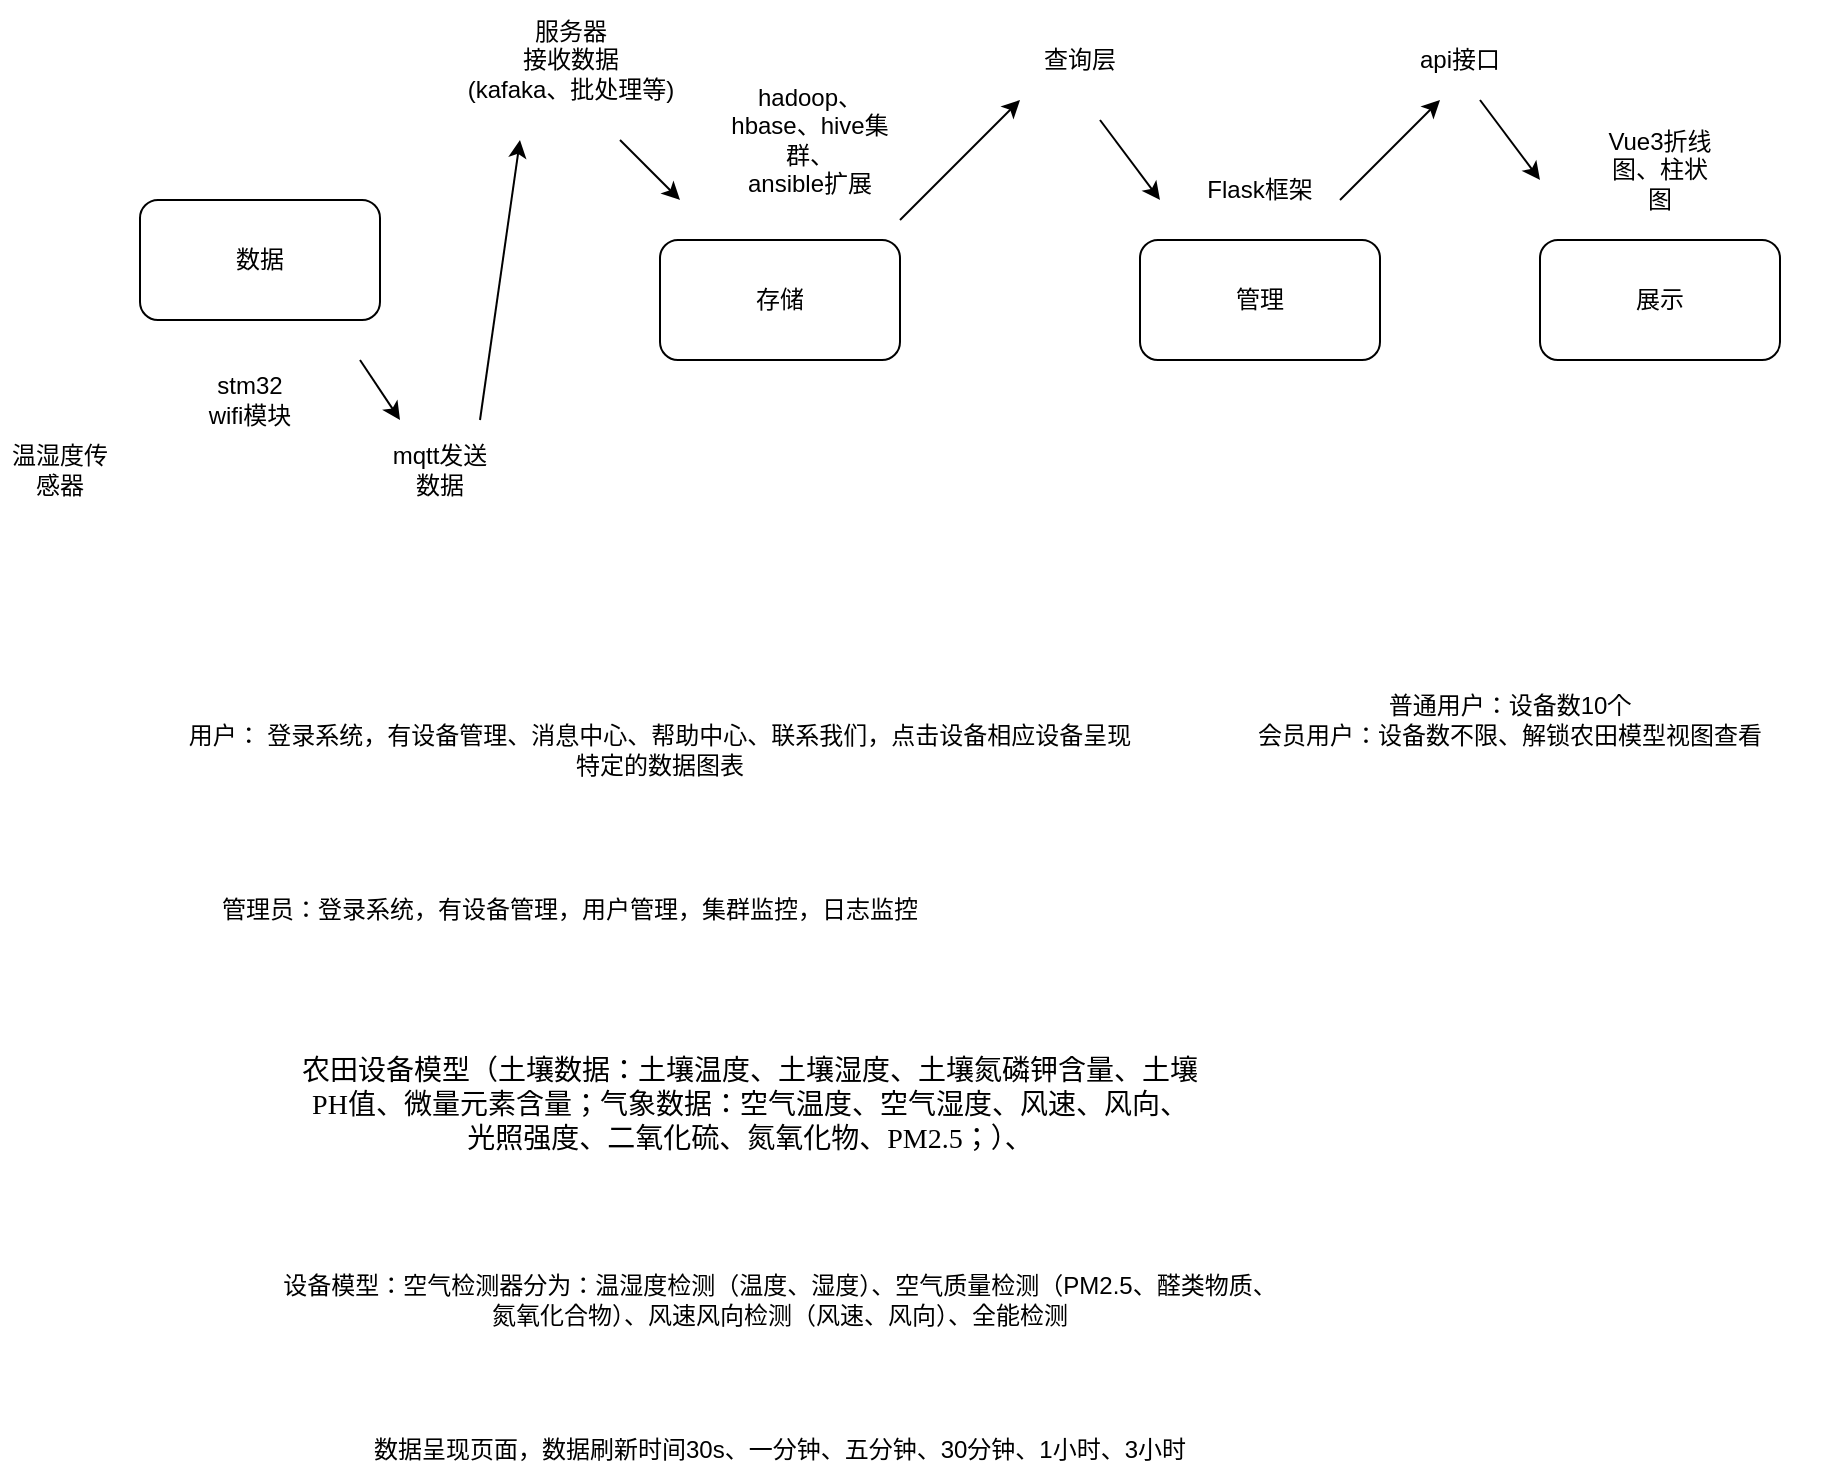<mxfile version="27.0.3">
  <diagram id="JMlI0H6a8-ccV5MEZNfv" name="架构图">
    <mxGraphModel dx="1861" dy="578" grid="1" gridSize="10" guides="1" tooltips="1" connect="1" arrows="1" fold="1" page="1" pageScale="1" pageWidth="827" pageHeight="1169" math="0" shadow="0">
      <root>
        <mxCell id="0" />
        <mxCell id="1" parent="0" />
        <mxCell id="kwsNt2Jeq_7CBIOytFr4-1" value="数据" style="rounded=1;whiteSpace=wrap;html=1;" parent="1" vertex="1">
          <mxGeometry x="-20" y="170" width="120" height="60" as="geometry" />
        </mxCell>
        <mxCell id="kwsNt2Jeq_7CBIOytFr4-2" value="存储" style="rounded=1;whiteSpace=wrap;html=1;" parent="1" vertex="1">
          <mxGeometry x="240" y="190" width="120" height="60" as="geometry" />
        </mxCell>
        <mxCell id="kwsNt2Jeq_7CBIOytFr4-3" value="管理" style="rounded=1;whiteSpace=wrap;html=1;" parent="1" vertex="1">
          <mxGeometry x="480" y="190" width="120" height="60" as="geometry" />
        </mxCell>
        <mxCell id="kwsNt2Jeq_7CBIOytFr4-4" value="展示" style="rounded=1;whiteSpace=wrap;html=1;" parent="1" vertex="1">
          <mxGeometry x="680" y="190" width="120" height="60" as="geometry" />
        </mxCell>
        <mxCell id="kwsNt2Jeq_7CBIOytFr4-5" value="温湿度传感器" style="text;html=1;align=center;verticalAlign=middle;whiteSpace=wrap;rounded=0;" parent="1" vertex="1">
          <mxGeometry x="-90" y="290" width="60" height="30" as="geometry" />
        </mxCell>
        <mxCell id="kwsNt2Jeq_7CBIOytFr4-6" value="stm32&lt;br&gt;wifi模块" style="text;html=1;align=center;verticalAlign=middle;whiteSpace=wrap;rounded=0;" parent="1" vertex="1">
          <mxGeometry y="250" width="70" height="40" as="geometry" />
        </mxCell>
        <mxCell id="kwsNt2Jeq_7CBIOytFr4-7" value="mqtt发送数据" style="text;html=1;align=center;verticalAlign=middle;whiteSpace=wrap;rounded=0;" parent="1" vertex="1">
          <mxGeometry x="100" y="290" width="60" height="30" as="geometry" />
        </mxCell>
        <mxCell id="kwsNt2Jeq_7CBIOytFr4-9" value="服务器&lt;div&gt;接收数据&lt;/div&gt;&lt;div&gt;(kafaka、批处理等)&lt;/div&gt;" style="text;html=1;align=center;verticalAlign=middle;resizable=0;points=[];autosize=1;strokeColor=none;fillColor=none;" parent="1" vertex="1">
          <mxGeometry x="130" y="70" width="130" height="60" as="geometry" />
        </mxCell>
        <mxCell id="kwsNt2Jeq_7CBIOytFr4-10" value="hadoop、&lt;div&gt;hbase、hive集群、&lt;/div&gt;&lt;div&gt;ansible扩展&lt;/div&gt;" style="text;html=1;align=center;verticalAlign=middle;whiteSpace=wrap;rounded=0;" parent="1" vertex="1">
          <mxGeometry x="270" y="100" width="90" height="80" as="geometry" />
        </mxCell>
        <mxCell id="kwsNt2Jeq_7CBIOytFr4-11" value="查询层" style="text;html=1;align=center;verticalAlign=middle;whiteSpace=wrap;rounded=0;" parent="1" vertex="1">
          <mxGeometry x="420" y="85" width="60" height="30" as="geometry" />
        </mxCell>
        <mxCell id="kwsNt2Jeq_7CBIOytFr4-12" value="Flask框架" style="text;html=1;align=center;verticalAlign=middle;whiteSpace=wrap;rounded=0;" parent="1" vertex="1">
          <mxGeometry x="510" y="150" width="60" height="30" as="geometry" />
        </mxCell>
        <mxCell id="kwsNt2Jeq_7CBIOytFr4-13" value="Vue3折线图、柱状图" style="text;html=1;align=center;verticalAlign=middle;whiteSpace=wrap;rounded=0;" parent="1" vertex="1">
          <mxGeometry x="710" y="140" width="60" height="30" as="geometry" />
        </mxCell>
        <mxCell id="kwsNt2Jeq_7CBIOytFr4-14" value="api接口" style="text;html=1;align=center;verticalAlign=middle;whiteSpace=wrap;rounded=0;" parent="1" vertex="1">
          <mxGeometry x="610" y="85" width="60" height="30" as="geometry" />
        </mxCell>
        <mxCell id="kwsNt2Jeq_7CBIOytFr4-15" value="" style="endArrow=classic;html=1;rounded=0;" parent="1" edge="1">
          <mxGeometry width="50" height="50" relative="1" as="geometry">
            <mxPoint x="150" y="280" as="sourcePoint" />
            <mxPoint x="170" y="140" as="targetPoint" />
          </mxGeometry>
        </mxCell>
        <mxCell id="kwsNt2Jeq_7CBIOytFr4-16" value="" style="endArrow=classic;html=1;rounded=0;" parent="1" edge="1">
          <mxGeometry width="50" height="50" relative="1" as="geometry">
            <mxPoint x="360" y="180" as="sourcePoint" />
            <mxPoint x="420" y="120" as="targetPoint" />
          </mxGeometry>
        </mxCell>
        <mxCell id="kwsNt2Jeq_7CBIOytFr4-17" value="" style="endArrow=classic;html=1;rounded=0;" parent="1" edge="1">
          <mxGeometry width="50" height="50" relative="1" as="geometry">
            <mxPoint x="580" y="170" as="sourcePoint" />
            <mxPoint x="630" y="120" as="targetPoint" />
          </mxGeometry>
        </mxCell>
        <mxCell id="kwsNt2Jeq_7CBIOytFr4-18" value="" style="endArrow=classic;html=1;rounded=0;" parent="1" edge="1">
          <mxGeometry width="50" height="50" relative="1" as="geometry">
            <mxPoint x="460" y="130" as="sourcePoint" />
            <mxPoint x="490" y="170" as="targetPoint" />
          </mxGeometry>
        </mxCell>
        <mxCell id="kwsNt2Jeq_7CBIOytFr4-19" value="" style="endArrow=classic;html=1;rounded=0;" parent="1" edge="1">
          <mxGeometry width="50" height="50" relative="1" as="geometry">
            <mxPoint x="650" y="120" as="sourcePoint" />
            <mxPoint x="680" y="160" as="targetPoint" />
          </mxGeometry>
        </mxCell>
        <mxCell id="kwsNt2Jeq_7CBIOytFr4-20" value="" style="endArrow=classic;html=1;rounded=0;" parent="1" edge="1">
          <mxGeometry width="50" height="50" relative="1" as="geometry">
            <mxPoint x="90" y="250" as="sourcePoint" />
            <mxPoint x="110" y="280" as="targetPoint" />
          </mxGeometry>
        </mxCell>
        <mxCell id="kwsNt2Jeq_7CBIOytFr4-21" value="" style="endArrow=classic;html=1;rounded=0;" parent="1" edge="1">
          <mxGeometry width="50" height="50" relative="1" as="geometry">
            <mxPoint x="220" y="140" as="sourcePoint" />
            <mxPoint x="250" y="170" as="targetPoint" />
          </mxGeometry>
        </mxCell>
        <mxCell id="vUfbIQZDhjZ6JKx2mkCL-1" value="用户： 登录系统，有设备管理、消息中心、帮助中心、联系我们，点击设备相应设备呈现特定的数据图表" style="text;html=1;align=center;verticalAlign=middle;whiteSpace=wrap;rounded=0;" parent="1" vertex="1">
          <mxGeometry y="430" width="480" height="30" as="geometry" />
        </mxCell>
        <mxCell id="vUfbIQZDhjZ6JKx2mkCL-2" value="管理员：登录系统，有设备管理，用户管理，集群监控，日志监控" style="text;html=1;align=center;verticalAlign=middle;whiteSpace=wrap;rounded=0;" parent="1" vertex="1">
          <mxGeometry x="-15" y="510" width="420" height="30" as="geometry" />
        </mxCell>
        <mxCell id="vUfbIQZDhjZ6JKx2mkCL-3" value="普通用户：设备数10个&lt;br&gt;会员用户：设备数不限、解锁农田模型视图查看" style="text;html=1;align=center;verticalAlign=middle;whiteSpace=wrap;rounded=0;" parent="1" vertex="1">
          <mxGeometry x="510" y="310" width="310" height="240" as="geometry" />
        </mxCell>
        <mxCell id="vUfbIQZDhjZ6JKx2mkCL-4" value="&lt;p class=&quot;MsoNormal&quot;&gt;&lt;span style=&quot;mso-spacerun:&#39;yes&#39;;font-family:宋体;mso-ascii-font-family:Calibri;&lt;br/&gt;mso-hansi-font-family:Calibri;mso-bidi-font-family:&#39;Times New Roman&#39;;font-size:10.5pt;&lt;br/&gt;mso-font-kerning:1.0pt;&quot;&gt;&lt;font face=&quot;宋体&quot;&gt;农田设备模型（土壤数据：土壤温度、土壤湿度、土壤氮磷钾含量、土壤&lt;/font&gt;&lt;font face=&quot;Calibri&quot;&gt;PH&lt;/font&gt;&lt;font face=&quot;宋体&quot;&gt;值、微量元素含量；气象数据：空气温度、空气湿度、风速、风向、光照强度、二氧化硫、氮氧化物、&lt;/font&gt;&lt;font face=&quot;Calibri&quot;&gt;PM2.5&lt;/font&gt;&lt;font face=&quot;宋体&quot;&gt;；）、&lt;/font&gt;&lt;/span&gt;&lt;/p&gt;" style="text;html=1;align=center;verticalAlign=middle;whiteSpace=wrap;rounded=0;" parent="1" vertex="1">
          <mxGeometry x="60" y="585" width="450" height="75" as="geometry" />
        </mxCell>
        <mxCell id="vUfbIQZDhjZ6JKx2mkCL-5" value="设备模型：空气检测器分为：温湿度检测（温度、湿度）、空气质量检测（PM2.5、醛类物质、氮氧化合物）、风速风向检测（风速、风向）、全能检测" style="text;html=1;align=center;verticalAlign=middle;whiteSpace=wrap;rounded=0;" parent="1" vertex="1">
          <mxGeometry x="50" y="670" width="500" height="100" as="geometry" />
        </mxCell>
        <mxCell id="sqef_c-enx4W838c0ly5-1" value="数据呈现页面，数据刷新时间30s、一分钟、五分钟、30分钟、1小时、3小时" style="text;html=1;align=center;verticalAlign=middle;whiteSpace=wrap;rounded=0;" vertex="1" parent="1">
          <mxGeometry x="50" y="780" width="500" height="30" as="geometry" />
        </mxCell>
      </root>
    </mxGraphModel>
  </diagram>
</mxfile>
